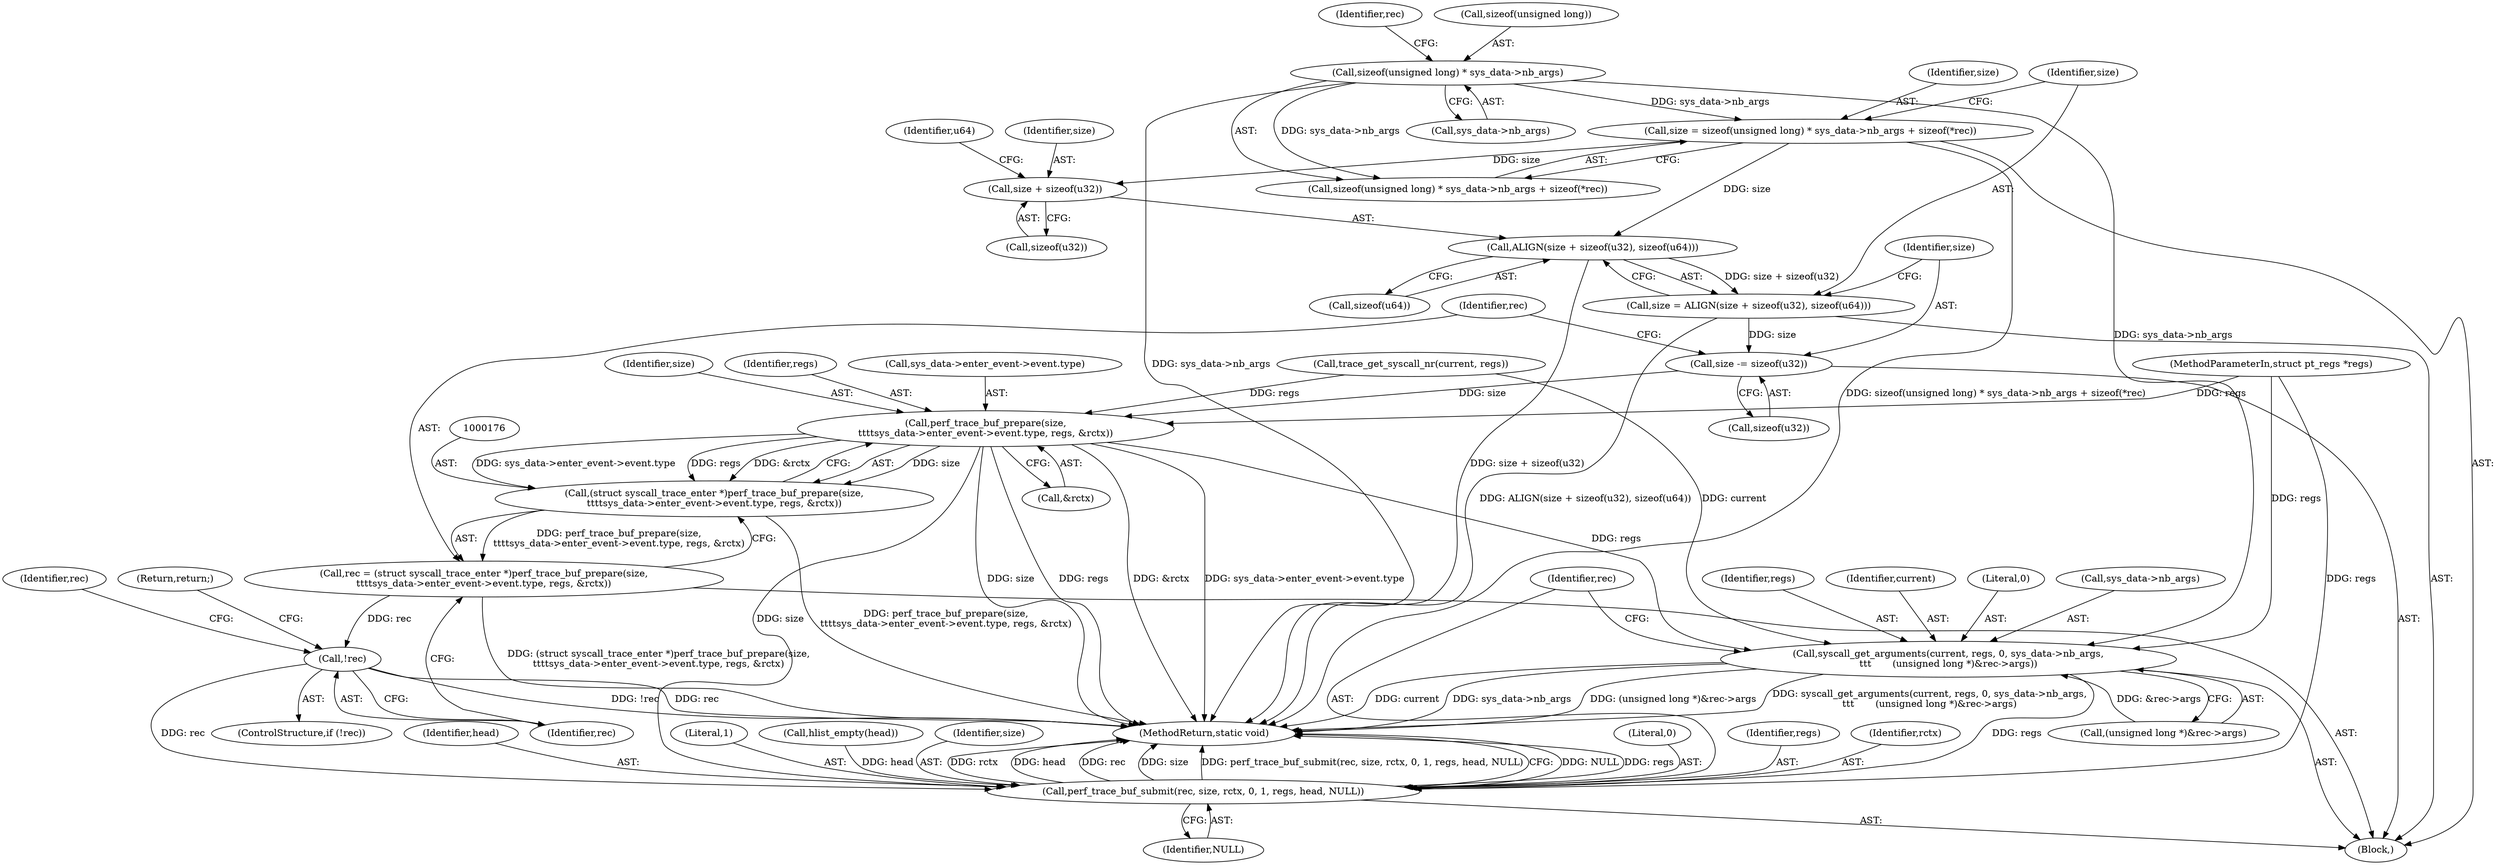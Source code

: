 digraph "0_linux_086ba77a6db00ed858ff07451bedee197df868c9_1@API" {
"1000148" [label="(Call,size = sizeof(unsigned long) * sys_data->nb_args + sizeof(*rec))"];
"1000151" [label="(Call,sizeof(unsigned long) * sys_data->nb_args)"];
"1000162" [label="(Call,ALIGN(size + sizeof(u32), sizeof(u64)))"];
"1000160" [label="(Call,size = ALIGN(size + sizeof(u32), sizeof(u64)))"];
"1000169" [label="(Call,size -= sizeof(u32))"];
"1000177" [label="(Call,perf_trace_buf_prepare(size,\n\t\t\t\tsys_data->enter_event->event.type, regs, &rctx))"];
"1000175" [label="(Call,(struct syscall_trace_enter *)perf_trace_buf_prepare(size,\n\t\t\t\tsys_data->enter_event->event.type, regs, &rctx))"];
"1000173" [label="(Call,rec = (struct syscall_trace_enter *)perf_trace_buf_prepare(size,\n\t\t\t\tsys_data->enter_event->event.type, regs, &rctx))"];
"1000190" [label="(Call,!rec)"];
"1000211" [label="(Call,perf_trace_buf_submit(rec, size, rctx, 0, 1, regs, head, NULL))"];
"1000198" [label="(Call,syscall_get_arguments(current, regs, 0, sys_data->nb_args,\n\t\t\t       (unsigned long *)&rec->args))"];
"1000163" [label="(Call,size + sizeof(u32))"];
"1000217" [label="(Identifier,regs)"];
"1000198" [label="(Call,syscall_get_arguments(current, regs, 0, sys_data->nb_args,\n\t\t\t       (unsigned long *)&rec->args))"];
"1000170" [label="(Identifier,size)"];
"1000174" [label="(Identifier,rec)"];
"1000169" [label="(Call,size -= sizeof(u32))"];
"1000149" [label="(Identifier,size)"];
"1000159" [label="(Identifier,rec)"];
"1000214" [label="(Identifier,rctx)"];
"1000220" [label="(MethodReturn,static void)"];
"1000186" [label="(Identifier,regs)"];
"1000162" [label="(Call,ALIGN(size + sizeof(u32), sizeof(u64)))"];
"1000103" [label="(MethodParameterIn,struct pt_regs *regs)"];
"1000218" [label="(Identifier,head)"];
"1000205" [label="(Call,(unsigned long *)&rec->args)"];
"1000195" [label="(Identifier,rec)"];
"1000212" [label="(Identifier,rec)"];
"1000200" [label="(Identifier,regs)"];
"1000161" [label="(Identifier,size)"];
"1000165" [label="(Call,sizeof(u32))"];
"1000167" [label="(Call,sizeof(u64))"];
"1000199" [label="(Identifier,current)"];
"1000179" [label="(Call,sys_data->enter_event->event.type)"];
"1000168" [label="(Identifier,u64)"];
"1000114" [label="(Call,trace_get_syscall_nr(current, regs))"];
"1000150" [label="(Call,sizeof(unsigned long) * sys_data->nb_args + sizeof(*rec))"];
"1000175" [label="(Call,(struct syscall_trace_enter *)perf_trace_buf_prepare(size,\n\t\t\t\tsys_data->enter_event->event.type, regs, &rctx))"];
"1000164" [label="(Identifier,size)"];
"1000191" [label="(Identifier,rec)"];
"1000154" [label="(Call,sys_data->nb_args)"];
"1000160" [label="(Call,size = ALIGN(size + sizeof(u32), sizeof(u64)))"];
"1000219" [label="(Identifier,NULL)"];
"1000163" [label="(Call,size + sizeof(u32))"];
"1000216" [label="(Literal,1)"];
"1000145" [label="(Call,hlist_empty(head))"];
"1000211" [label="(Call,perf_trace_buf_submit(rec, size, rctx, 0, 1, regs, head, NULL))"];
"1000189" [label="(ControlStructure,if (!rec))"];
"1000152" [label="(Call,sizeof(unsigned long))"];
"1000213" [label="(Identifier,size)"];
"1000148" [label="(Call,size = sizeof(unsigned long) * sys_data->nb_args + sizeof(*rec))"];
"1000105" [label="(Block,)"];
"1000171" [label="(Call,sizeof(u32))"];
"1000187" [label="(Call,&rctx)"];
"1000178" [label="(Identifier,size)"];
"1000151" [label="(Call,sizeof(unsigned long) * sys_data->nb_args)"];
"1000192" [label="(Return,return;)"];
"1000215" [label="(Literal,0)"];
"1000173" [label="(Call,rec = (struct syscall_trace_enter *)perf_trace_buf_prepare(size,\n\t\t\t\tsys_data->enter_event->event.type, regs, &rctx))"];
"1000190" [label="(Call,!rec)"];
"1000201" [label="(Literal,0)"];
"1000202" [label="(Call,sys_data->nb_args)"];
"1000177" [label="(Call,perf_trace_buf_prepare(size,\n\t\t\t\tsys_data->enter_event->event.type, regs, &rctx))"];
"1000148" -> "1000105"  [label="AST: "];
"1000148" -> "1000150"  [label="CFG: "];
"1000149" -> "1000148"  [label="AST: "];
"1000150" -> "1000148"  [label="AST: "];
"1000161" -> "1000148"  [label="CFG: "];
"1000148" -> "1000220"  [label="DDG: sizeof(unsigned long) * sys_data->nb_args + sizeof(*rec)"];
"1000151" -> "1000148"  [label="DDG: sys_data->nb_args"];
"1000148" -> "1000162"  [label="DDG: size"];
"1000148" -> "1000163"  [label="DDG: size"];
"1000151" -> "1000150"  [label="AST: "];
"1000151" -> "1000154"  [label="CFG: "];
"1000152" -> "1000151"  [label="AST: "];
"1000154" -> "1000151"  [label="AST: "];
"1000159" -> "1000151"  [label="CFG: "];
"1000151" -> "1000220"  [label="DDG: sys_data->nb_args"];
"1000151" -> "1000150"  [label="DDG: sys_data->nb_args"];
"1000151" -> "1000198"  [label="DDG: sys_data->nb_args"];
"1000162" -> "1000160"  [label="AST: "];
"1000162" -> "1000167"  [label="CFG: "];
"1000163" -> "1000162"  [label="AST: "];
"1000167" -> "1000162"  [label="AST: "];
"1000160" -> "1000162"  [label="CFG: "];
"1000162" -> "1000220"  [label="DDG: size + sizeof(u32)"];
"1000162" -> "1000160"  [label="DDG: size + sizeof(u32)"];
"1000160" -> "1000105"  [label="AST: "];
"1000161" -> "1000160"  [label="AST: "];
"1000170" -> "1000160"  [label="CFG: "];
"1000160" -> "1000220"  [label="DDG: ALIGN(size + sizeof(u32), sizeof(u64))"];
"1000160" -> "1000169"  [label="DDG: size"];
"1000169" -> "1000105"  [label="AST: "];
"1000169" -> "1000171"  [label="CFG: "];
"1000170" -> "1000169"  [label="AST: "];
"1000171" -> "1000169"  [label="AST: "];
"1000174" -> "1000169"  [label="CFG: "];
"1000169" -> "1000177"  [label="DDG: size"];
"1000177" -> "1000175"  [label="AST: "];
"1000177" -> "1000187"  [label="CFG: "];
"1000178" -> "1000177"  [label="AST: "];
"1000179" -> "1000177"  [label="AST: "];
"1000186" -> "1000177"  [label="AST: "];
"1000187" -> "1000177"  [label="AST: "];
"1000175" -> "1000177"  [label="CFG: "];
"1000177" -> "1000220"  [label="DDG: size"];
"1000177" -> "1000220"  [label="DDG: regs"];
"1000177" -> "1000220"  [label="DDG: &rctx"];
"1000177" -> "1000220"  [label="DDG: sys_data->enter_event->event.type"];
"1000177" -> "1000175"  [label="DDG: size"];
"1000177" -> "1000175"  [label="DDG: sys_data->enter_event->event.type"];
"1000177" -> "1000175"  [label="DDG: regs"];
"1000177" -> "1000175"  [label="DDG: &rctx"];
"1000114" -> "1000177"  [label="DDG: regs"];
"1000103" -> "1000177"  [label="DDG: regs"];
"1000177" -> "1000198"  [label="DDG: regs"];
"1000177" -> "1000211"  [label="DDG: size"];
"1000175" -> "1000173"  [label="AST: "];
"1000176" -> "1000175"  [label="AST: "];
"1000173" -> "1000175"  [label="CFG: "];
"1000175" -> "1000220"  [label="DDG: perf_trace_buf_prepare(size,\n\t\t\t\tsys_data->enter_event->event.type, regs, &rctx)"];
"1000175" -> "1000173"  [label="DDG: perf_trace_buf_prepare(size,\n\t\t\t\tsys_data->enter_event->event.type, regs, &rctx)"];
"1000173" -> "1000105"  [label="AST: "];
"1000174" -> "1000173"  [label="AST: "];
"1000191" -> "1000173"  [label="CFG: "];
"1000173" -> "1000220"  [label="DDG: (struct syscall_trace_enter *)perf_trace_buf_prepare(size,\n\t\t\t\tsys_data->enter_event->event.type, regs, &rctx)"];
"1000173" -> "1000190"  [label="DDG: rec"];
"1000190" -> "1000189"  [label="AST: "];
"1000190" -> "1000191"  [label="CFG: "];
"1000191" -> "1000190"  [label="AST: "];
"1000192" -> "1000190"  [label="CFG: "];
"1000195" -> "1000190"  [label="CFG: "];
"1000190" -> "1000220"  [label="DDG: !rec"];
"1000190" -> "1000220"  [label="DDG: rec"];
"1000190" -> "1000211"  [label="DDG: rec"];
"1000211" -> "1000105"  [label="AST: "];
"1000211" -> "1000219"  [label="CFG: "];
"1000212" -> "1000211"  [label="AST: "];
"1000213" -> "1000211"  [label="AST: "];
"1000214" -> "1000211"  [label="AST: "];
"1000215" -> "1000211"  [label="AST: "];
"1000216" -> "1000211"  [label="AST: "];
"1000217" -> "1000211"  [label="AST: "];
"1000218" -> "1000211"  [label="AST: "];
"1000219" -> "1000211"  [label="AST: "];
"1000220" -> "1000211"  [label="CFG: "];
"1000211" -> "1000220"  [label="DDG: NULL"];
"1000211" -> "1000220"  [label="DDG: regs"];
"1000211" -> "1000220"  [label="DDG: rctx"];
"1000211" -> "1000220"  [label="DDG: head"];
"1000211" -> "1000220"  [label="DDG: rec"];
"1000211" -> "1000220"  [label="DDG: size"];
"1000211" -> "1000220"  [label="DDG: perf_trace_buf_submit(rec, size, rctx, 0, 1, regs, head, NULL)"];
"1000198" -> "1000211"  [label="DDG: regs"];
"1000103" -> "1000211"  [label="DDG: regs"];
"1000145" -> "1000211"  [label="DDG: head"];
"1000198" -> "1000105"  [label="AST: "];
"1000198" -> "1000205"  [label="CFG: "];
"1000199" -> "1000198"  [label="AST: "];
"1000200" -> "1000198"  [label="AST: "];
"1000201" -> "1000198"  [label="AST: "];
"1000202" -> "1000198"  [label="AST: "];
"1000205" -> "1000198"  [label="AST: "];
"1000212" -> "1000198"  [label="CFG: "];
"1000198" -> "1000220"  [label="DDG: current"];
"1000198" -> "1000220"  [label="DDG: (unsigned long *)&rec->args"];
"1000198" -> "1000220"  [label="DDG: syscall_get_arguments(current, regs, 0, sys_data->nb_args,\n\t\t\t       (unsigned long *)&rec->args)"];
"1000198" -> "1000220"  [label="DDG: sys_data->nb_args"];
"1000114" -> "1000198"  [label="DDG: current"];
"1000103" -> "1000198"  [label="DDG: regs"];
"1000205" -> "1000198"  [label="DDG: &rec->args"];
"1000163" -> "1000165"  [label="CFG: "];
"1000164" -> "1000163"  [label="AST: "];
"1000165" -> "1000163"  [label="AST: "];
"1000168" -> "1000163"  [label="CFG: "];
}
